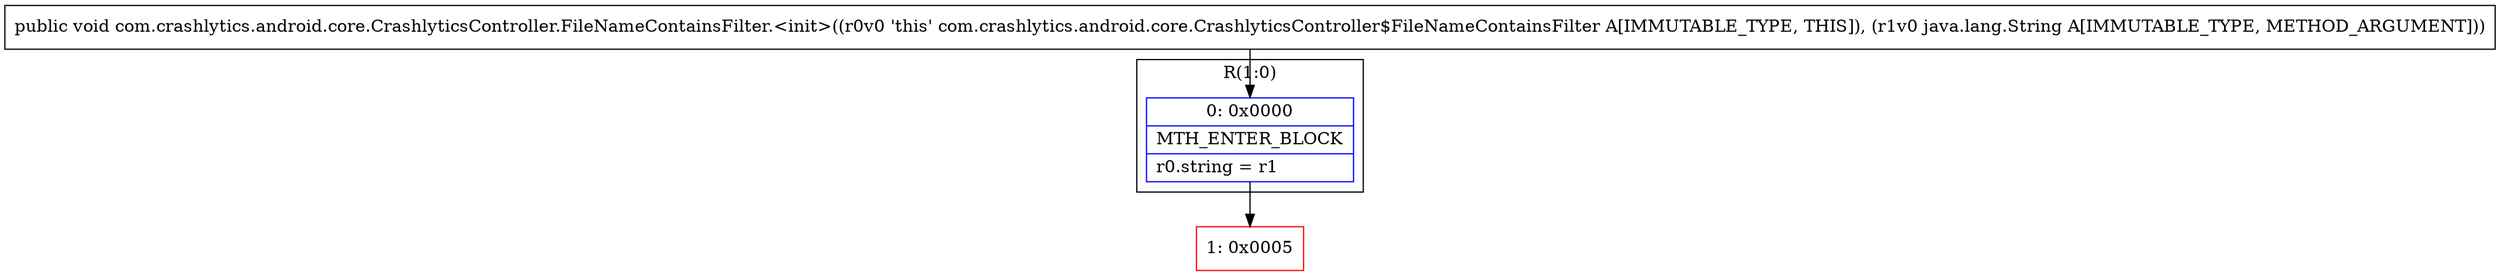 digraph "CFG forcom.crashlytics.android.core.CrashlyticsController.FileNameContainsFilter.\<init\>(Ljava\/lang\/String;)V" {
subgraph cluster_Region_127974088 {
label = "R(1:0)";
node [shape=record,color=blue];
Node_0 [shape=record,label="{0\:\ 0x0000|MTH_ENTER_BLOCK\l|r0.string = r1\l}"];
}
Node_1 [shape=record,color=red,label="{1\:\ 0x0005}"];
MethodNode[shape=record,label="{public void com.crashlytics.android.core.CrashlyticsController.FileNameContainsFilter.\<init\>((r0v0 'this' com.crashlytics.android.core.CrashlyticsController$FileNameContainsFilter A[IMMUTABLE_TYPE, THIS]), (r1v0 java.lang.String A[IMMUTABLE_TYPE, METHOD_ARGUMENT])) }"];
MethodNode -> Node_0;
Node_0 -> Node_1;
}

